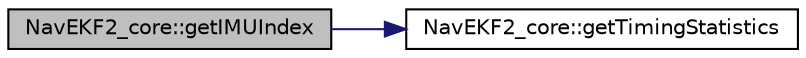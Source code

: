 digraph "NavEKF2_core::getIMUIndex"
{
 // INTERACTIVE_SVG=YES
  edge [fontname="Helvetica",fontsize="10",labelfontname="Helvetica",labelfontsize="10"];
  node [fontname="Helvetica",fontsize="10",shape=record];
  rankdir="LR";
  Node1 [label="NavEKF2_core::getIMUIndex",height=0.2,width=0.4,color="black", fillcolor="grey75", style="filled", fontcolor="black"];
  Node1 -> Node2 [color="midnightblue",fontsize="10",style="solid",fontname="Helvetica"];
  Node2 [label="NavEKF2_core::getTimingStatistics",height=0.2,width=0.4,color="black", fillcolor="white", style="filled",URL="$classNavEKF2__core.html#a9f98bb6507c436461041b434e837d279"];
}
